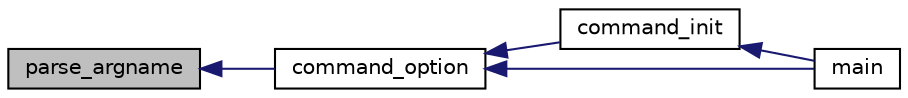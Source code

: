 digraph "parse_argname"
{
 // INTERACTIVE_SVG=YES
  edge [fontname="Helvetica",fontsize="10",labelfontname="Helvetica",labelfontsize="10"];
  node [fontname="Helvetica",fontsize="10",shape=record];
  rankdir="LR";
  Node1 [label="parse_argname",height=0.2,width=0.4,color="black", fillcolor="grey75", style="filled" fontcolor="black"];
  Node1 -> Node2 [dir="back",color="midnightblue",fontsize="10",style="solid",fontname="Helvetica"];
  Node2 [label="command_option",height=0.2,width=0.4,color="black", fillcolor="white", style="filled",URL="$commander_8h.html#ac64bb44a6e37c6448213d5c7d0775d01"];
  Node2 -> Node3 [dir="back",color="midnightblue",fontsize="10",style="solid",fontname="Helvetica"];
  Node3 [label="command_init",height=0.2,width=0.4,color="black", fillcolor="white", style="filled",URL="$commander_8h.html#ac2b0413942927df22c77edcfb63adf92"];
  Node3 -> Node4 [dir="back",color="midnightblue",fontsize="10",style="solid",fontname="Helvetica"];
  Node4 [label="main",height=0.2,width=0.4,color="black", fillcolor="white", style="filled",URL="$main_8cpp.html#a0ddf1224851353fc92bfbff6f499fa97"];
  Node2 -> Node4 [dir="back",color="midnightblue",fontsize="10",style="solid",fontname="Helvetica"];
}
